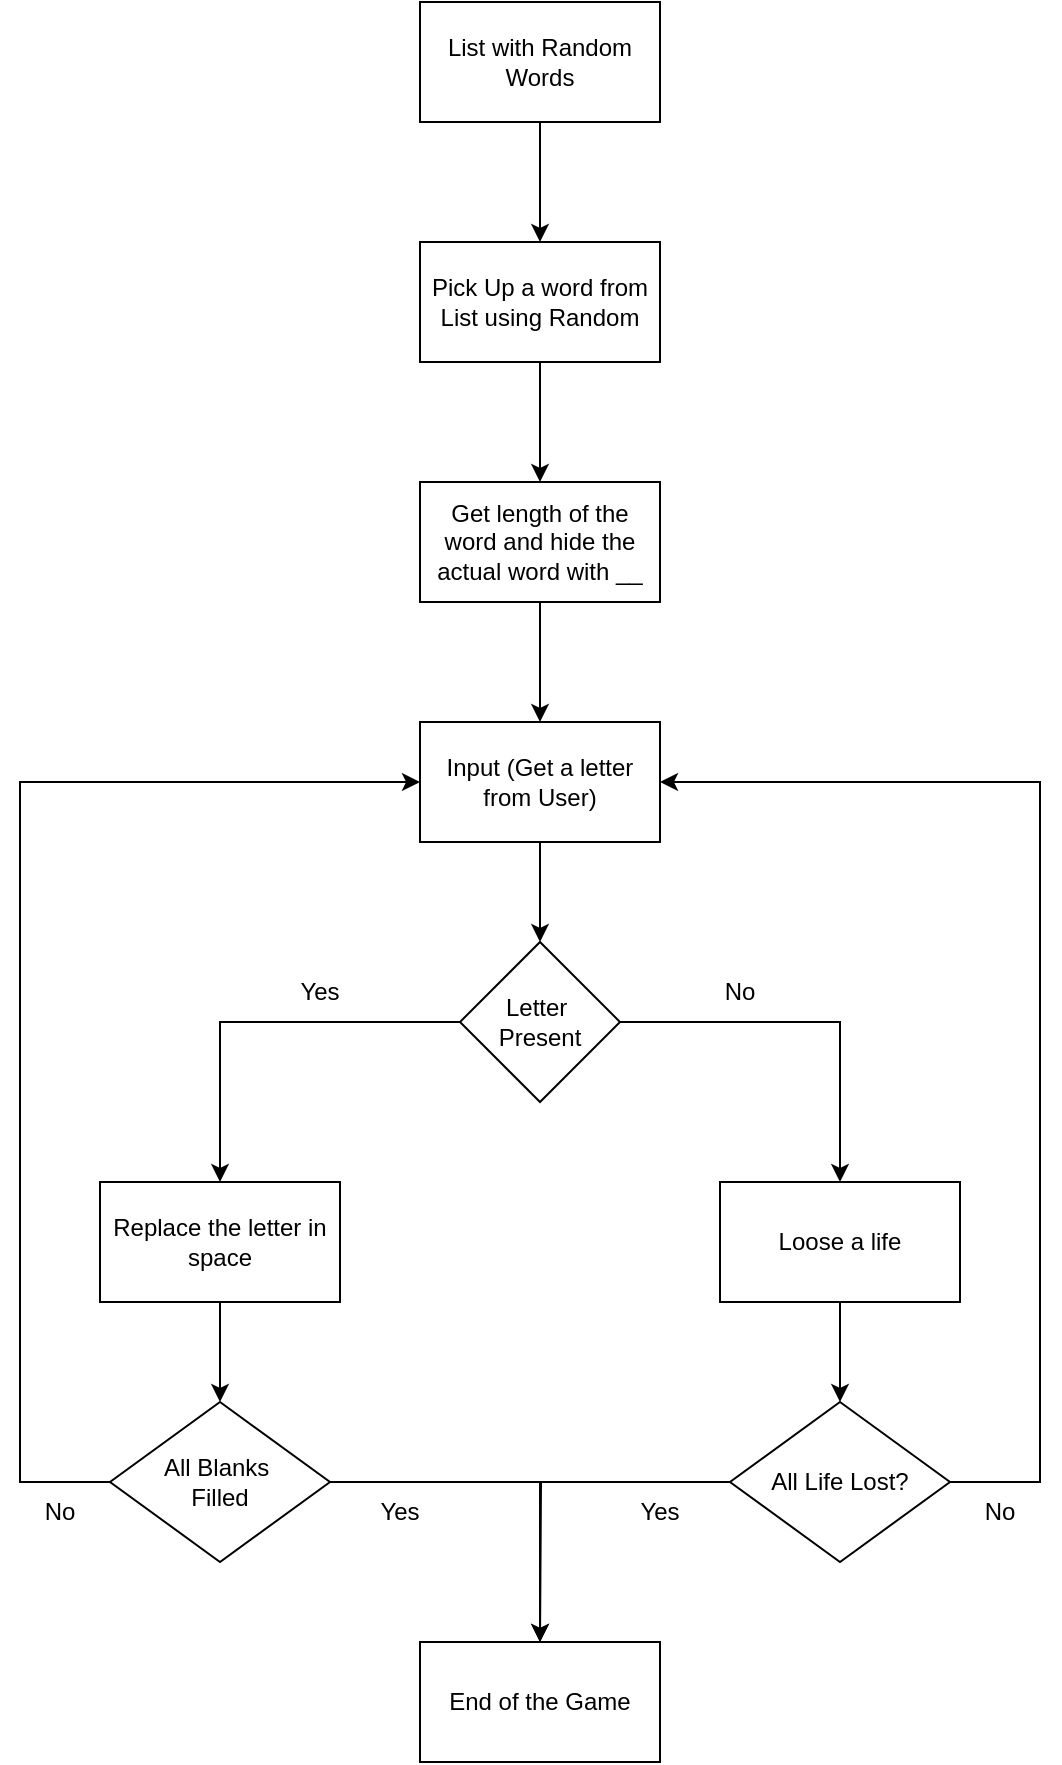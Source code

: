 <mxfile version="24.7.7">
  <diagram name="Page-1" id="haBLHc7afAAmo720C2v_">
    <mxGraphModel dx="513" dy="622" grid="1" gridSize="10" guides="1" tooltips="1" connect="1" arrows="1" fold="1" page="1" pageScale="1" pageWidth="850" pageHeight="1100" math="0" shadow="0">
      <root>
        <mxCell id="0" />
        <mxCell id="1" parent="0" />
        <mxCell id="nMxCtmloANoPnTC-jH0R-10" style="edgeStyle=orthogonalEdgeStyle;rounded=0;orthogonalLoop=1;jettySize=auto;html=1;entryX=0.5;entryY=0;entryDx=0;entryDy=0;" parent="1" source="nMxCtmloANoPnTC-jH0R-1" target="nMxCtmloANoPnTC-jH0R-2" edge="1">
          <mxGeometry relative="1" as="geometry" />
        </mxCell>
        <mxCell id="nMxCtmloANoPnTC-jH0R-1" value="List with Random Words" style="rounded=0;whiteSpace=wrap;html=1;" parent="1" vertex="1">
          <mxGeometry x="310" y="60" width="120" height="60" as="geometry" />
        </mxCell>
        <mxCell id="nMxCtmloANoPnTC-jH0R-9" value="" style="edgeStyle=orthogonalEdgeStyle;rounded=0;orthogonalLoop=1;jettySize=auto;html=1;" parent="1" source="nMxCtmloANoPnTC-jH0R-2" target="nMxCtmloANoPnTC-jH0R-3" edge="1">
          <mxGeometry relative="1" as="geometry" />
        </mxCell>
        <mxCell id="nMxCtmloANoPnTC-jH0R-2" value="Pick Up a word from List using Random" style="rounded=0;whiteSpace=wrap;html=1;" parent="1" vertex="1">
          <mxGeometry x="310" y="180" width="120" height="60" as="geometry" />
        </mxCell>
        <mxCell id="nMxCtmloANoPnTC-jH0R-8" style="edgeStyle=orthogonalEdgeStyle;rounded=0;orthogonalLoop=1;jettySize=auto;html=1;" parent="1" source="nMxCtmloANoPnTC-jH0R-3" target="nMxCtmloANoPnTC-jH0R-4" edge="1">
          <mxGeometry relative="1" as="geometry" />
        </mxCell>
        <mxCell id="nMxCtmloANoPnTC-jH0R-3" value="Get length of the word and hide the actual word with __" style="rounded=0;whiteSpace=wrap;html=1;" parent="1" vertex="1">
          <mxGeometry x="310" y="300" width="120" height="60" as="geometry" />
        </mxCell>
        <mxCell id="nMxCtmloANoPnTC-jH0R-7" style="edgeStyle=orthogonalEdgeStyle;rounded=0;orthogonalLoop=1;jettySize=auto;html=1;entryX=0.5;entryY=0;entryDx=0;entryDy=0;" parent="1" source="nMxCtmloANoPnTC-jH0R-4" target="nMxCtmloANoPnTC-jH0R-6" edge="1">
          <mxGeometry relative="1" as="geometry" />
        </mxCell>
        <mxCell id="nMxCtmloANoPnTC-jH0R-4" value="Input (Get a letter from User)" style="rounded=0;whiteSpace=wrap;html=1;" parent="1" vertex="1">
          <mxGeometry x="310" y="420" width="120" height="60" as="geometry" />
        </mxCell>
        <mxCell id="OPbveVxX2MQS7-yOb3u5-2" style="edgeStyle=orthogonalEdgeStyle;rounded=0;orthogonalLoop=1;jettySize=auto;html=1;entryX=0.5;entryY=0;entryDx=0;entryDy=0;" edge="1" parent="1" source="nMxCtmloANoPnTC-jH0R-5" target="OPbveVxX2MQS7-yOb3u5-1">
          <mxGeometry relative="1" as="geometry" />
        </mxCell>
        <mxCell id="nMxCtmloANoPnTC-jH0R-5" value="Replace the letter in space" style="rounded=0;whiteSpace=wrap;html=1;" parent="1" vertex="1">
          <mxGeometry x="150" y="650" width="120" height="60" as="geometry" />
        </mxCell>
        <mxCell id="nMxCtmloANoPnTC-jH0R-11" style="edgeStyle=orthogonalEdgeStyle;rounded=0;orthogonalLoop=1;jettySize=auto;html=1;" parent="1" source="nMxCtmloANoPnTC-jH0R-6" target="nMxCtmloANoPnTC-jH0R-5" edge="1">
          <mxGeometry relative="1" as="geometry" />
        </mxCell>
        <mxCell id="nMxCtmloANoPnTC-jH0R-14" style="edgeStyle=orthogonalEdgeStyle;rounded=0;orthogonalLoop=1;jettySize=auto;html=1;entryX=0.5;entryY=0;entryDx=0;entryDy=0;" parent="1" source="nMxCtmloANoPnTC-jH0R-6" target="nMxCtmloANoPnTC-jH0R-13" edge="1">
          <mxGeometry relative="1" as="geometry" />
        </mxCell>
        <mxCell id="nMxCtmloANoPnTC-jH0R-6" value="Letter&amp;nbsp;&lt;div&gt;Present&lt;/div&gt;" style="rhombus;whiteSpace=wrap;html=1;" parent="1" vertex="1">
          <mxGeometry x="330" y="530" width="80" height="80" as="geometry" />
        </mxCell>
        <mxCell id="nMxCtmloANoPnTC-jH0R-12" value="Yes" style="text;html=1;align=center;verticalAlign=middle;whiteSpace=wrap;rounded=0;" parent="1" vertex="1">
          <mxGeometry x="230" y="540" width="60" height="30" as="geometry" />
        </mxCell>
        <mxCell id="OPbveVxX2MQS7-yOb3u5-6" style="edgeStyle=orthogonalEdgeStyle;rounded=0;orthogonalLoop=1;jettySize=auto;html=1;" edge="1" parent="1" source="nMxCtmloANoPnTC-jH0R-13" target="OPbveVxX2MQS7-yOb3u5-3">
          <mxGeometry relative="1" as="geometry" />
        </mxCell>
        <mxCell id="nMxCtmloANoPnTC-jH0R-13" value="Loose a life" style="rounded=0;whiteSpace=wrap;html=1;" parent="1" vertex="1">
          <mxGeometry x="460" y="650" width="120" height="60" as="geometry" />
        </mxCell>
        <mxCell id="nMxCtmloANoPnTC-jH0R-15" value="No" style="text;html=1;align=center;verticalAlign=middle;whiteSpace=wrap;rounded=0;" parent="1" vertex="1">
          <mxGeometry x="440" y="540" width="60" height="30" as="geometry" />
        </mxCell>
        <mxCell id="OPbveVxX2MQS7-yOb3u5-4" style="edgeStyle=orthogonalEdgeStyle;rounded=0;orthogonalLoop=1;jettySize=auto;html=1;entryX=0;entryY=0.5;entryDx=0;entryDy=0;" edge="1" parent="1" source="OPbveVxX2MQS7-yOb3u5-1" target="nMxCtmloANoPnTC-jH0R-4">
          <mxGeometry relative="1" as="geometry">
            <Array as="points">
              <mxPoint x="110" y="800" />
              <mxPoint x="110" y="450" />
            </Array>
          </mxGeometry>
        </mxCell>
        <mxCell id="OPbveVxX2MQS7-yOb3u5-10" style="edgeStyle=orthogonalEdgeStyle;rounded=0;orthogonalLoop=1;jettySize=auto;html=1;" edge="1" parent="1" source="OPbveVxX2MQS7-yOb3u5-1" target="OPbveVxX2MQS7-yOb3u5-9">
          <mxGeometry relative="1" as="geometry" />
        </mxCell>
        <mxCell id="OPbveVxX2MQS7-yOb3u5-1" value="All Blanks&amp;nbsp;&lt;div&gt;Filled&lt;/div&gt;" style="rhombus;whiteSpace=wrap;html=1;" vertex="1" parent="1">
          <mxGeometry x="155" y="760" width="110" height="80" as="geometry" />
        </mxCell>
        <mxCell id="OPbveVxX2MQS7-yOb3u5-7" style="edgeStyle=orthogonalEdgeStyle;rounded=0;orthogonalLoop=1;jettySize=auto;html=1;" edge="1" parent="1" source="OPbveVxX2MQS7-yOb3u5-3" target="nMxCtmloANoPnTC-jH0R-4">
          <mxGeometry relative="1" as="geometry">
            <Array as="points">
              <mxPoint x="620" y="800" />
              <mxPoint x="620" y="450" />
            </Array>
          </mxGeometry>
        </mxCell>
        <mxCell id="OPbveVxX2MQS7-yOb3u5-11" style="edgeStyle=orthogonalEdgeStyle;rounded=0;orthogonalLoop=1;jettySize=auto;html=1;" edge="1" parent="1" source="OPbveVxX2MQS7-yOb3u5-3">
          <mxGeometry relative="1" as="geometry">
            <mxPoint x="370" y="880" as="targetPoint" />
          </mxGeometry>
        </mxCell>
        <mxCell id="OPbveVxX2MQS7-yOb3u5-3" value="All Life Lost?" style="rhombus;whiteSpace=wrap;html=1;" vertex="1" parent="1">
          <mxGeometry x="465" y="760" width="110" height="80" as="geometry" />
        </mxCell>
        <mxCell id="OPbveVxX2MQS7-yOb3u5-5" value="No" style="text;html=1;align=center;verticalAlign=middle;whiteSpace=wrap;rounded=0;" vertex="1" parent="1">
          <mxGeometry x="100" y="800" width="60" height="30" as="geometry" />
        </mxCell>
        <mxCell id="OPbveVxX2MQS7-yOb3u5-8" value="No" style="text;html=1;align=center;verticalAlign=middle;whiteSpace=wrap;rounded=0;" vertex="1" parent="1">
          <mxGeometry x="570" y="800" width="60" height="30" as="geometry" />
        </mxCell>
        <mxCell id="OPbveVxX2MQS7-yOb3u5-9" value="End of the Game" style="rounded=0;whiteSpace=wrap;html=1;" vertex="1" parent="1">
          <mxGeometry x="310" y="880" width="120" height="60" as="geometry" />
        </mxCell>
        <mxCell id="OPbveVxX2MQS7-yOb3u5-12" value="Yes" style="text;html=1;align=center;verticalAlign=middle;whiteSpace=wrap;rounded=0;" vertex="1" parent="1">
          <mxGeometry x="270" y="800" width="60" height="30" as="geometry" />
        </mxCell>
        <mxCell id="OPbveVxX2MQS7-yOb3u5-13" value="Yes" style="text;html=1;align=center;verticalAlign=middle;whiteSpace=wrap;rounded=0;" vertex="1" parent="1">
          <mxGeometry x="400" y="800" width="60" height="30" as="geometry" />
        </mxCell>
      </root>
    </mxGraphModel>
  </diagram>
</mxfile>
